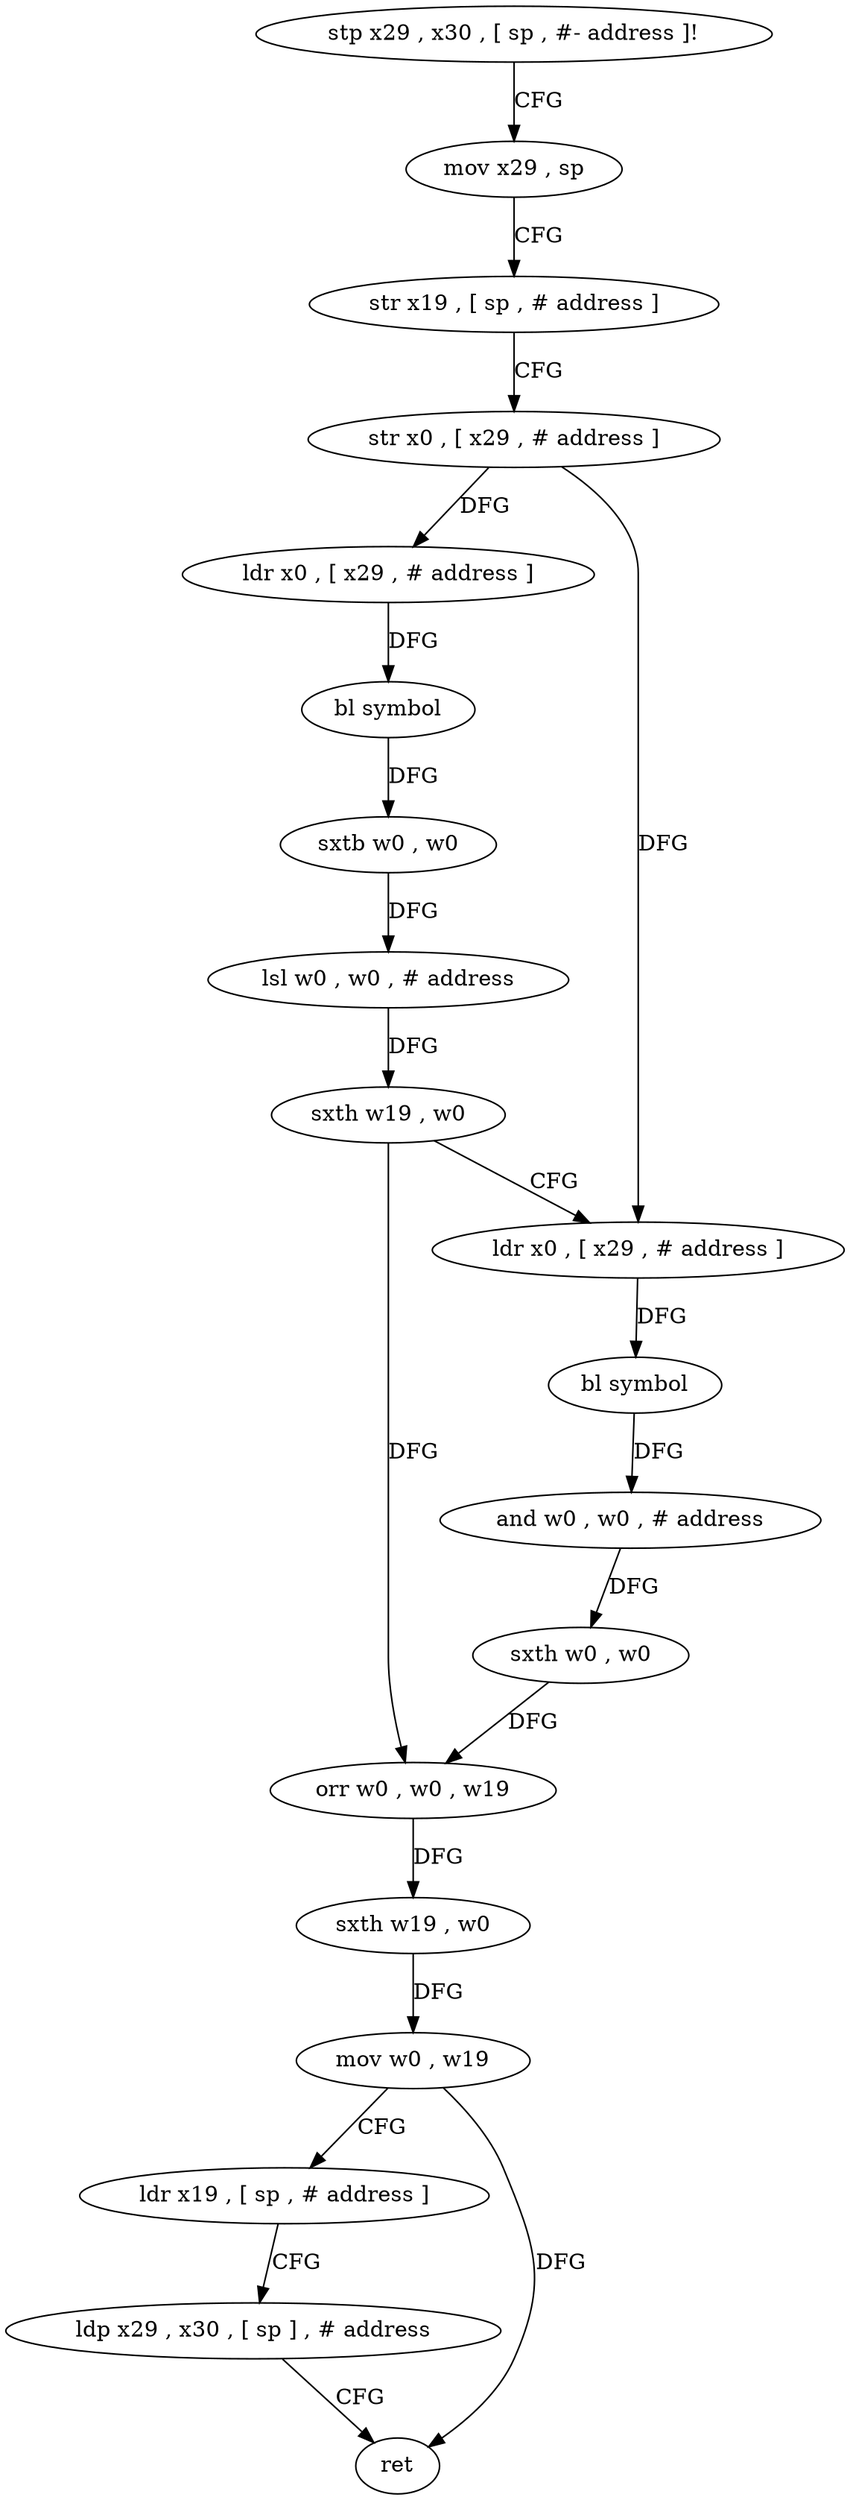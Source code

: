 digraph "func" {
"4204912" [label = "stp x29 , x30 , [ sp , #- address ]!" ]
"4204916" [label = "mov x29 , sp" ]
"4204920" [label = "str x19 , [ sp , # address ]" ]
"4204924" [label = "str x0 , [ x29 , # address ]" ]
"4204928" [label = "ldr x0 , [ x29 , # address ]" ]
"4204932" [label = "bl symbol" ]
"4204936" [label = "sxtb w0 , w0" ]
"4204940" [label = "lsl w0 , w0 , # address" ]
"4204944" [label = "sxth w19 , w0" ]
"4204948" [label = "ldr x0 , [ x29 , # address ]" ]
"4204952" [label = "bl symbol" ]
"4204956" [label = "and w0 , w0 , # address" ]
"4204960" [label = "sxth w0 , w0" ]
"4204964" [label = "orr w0 , w0 , w19" ]
"4204968" [label = "sxth w19 , w0" ]
"4204972" [label = "mov w0 , w19" ]
"4204976" [label = "ldr x19 , [ sp , # address ]" ]
"4204980" [label = "ldp x29 , x30 , [ sp ] , # address" ]
"4204984" [label = "ret" ]
"4204912" -> "4204916" [ label = "CFG" ]
"4204916" -> "4204920" [ label = "CFG" ]
"4204920" -> "4204924" [ label = "CFG" ]
"4204924" -> "4204928" [ label = "DFG" ]
"4204924" -> "4204948" [ label = "DFG" ]
"4204928" -> "4204932" [ label = "DFG" ]
"4204932" -> "4204936" [ label = "DFG" ]
"4204936" -> "4204940" [ label = "DFG" ]
"4204940" -> "4204944" [ label = "DFG" ]
"4204944" -> "4204948" [ label = "CFG" ]
"4204944" -> "4204964" [ label = "DFG" ]
"4204948" -> "4204952" [ label = "DFG" ]
"4204952" -> "4204956" [ label = "DFG" ]
"4204956" -> "4204960" [ label = "DFG" ]
"4204960" -> "4204964" [ label = "DFG" ]
"4204964" -> "4204968" [ label = "DFG" ]
"4204968" -> "4204972" [ label = "DFG" ]
"4204972" -> "4204976" [ label = "CFG" ]
"4204972" -> "4204984" [ label = "DFG" ]
"4204976" -> "4204980" [ label = "CFG" ]
"4204980" -> "4204984" [ label = "CFG" ]
}
